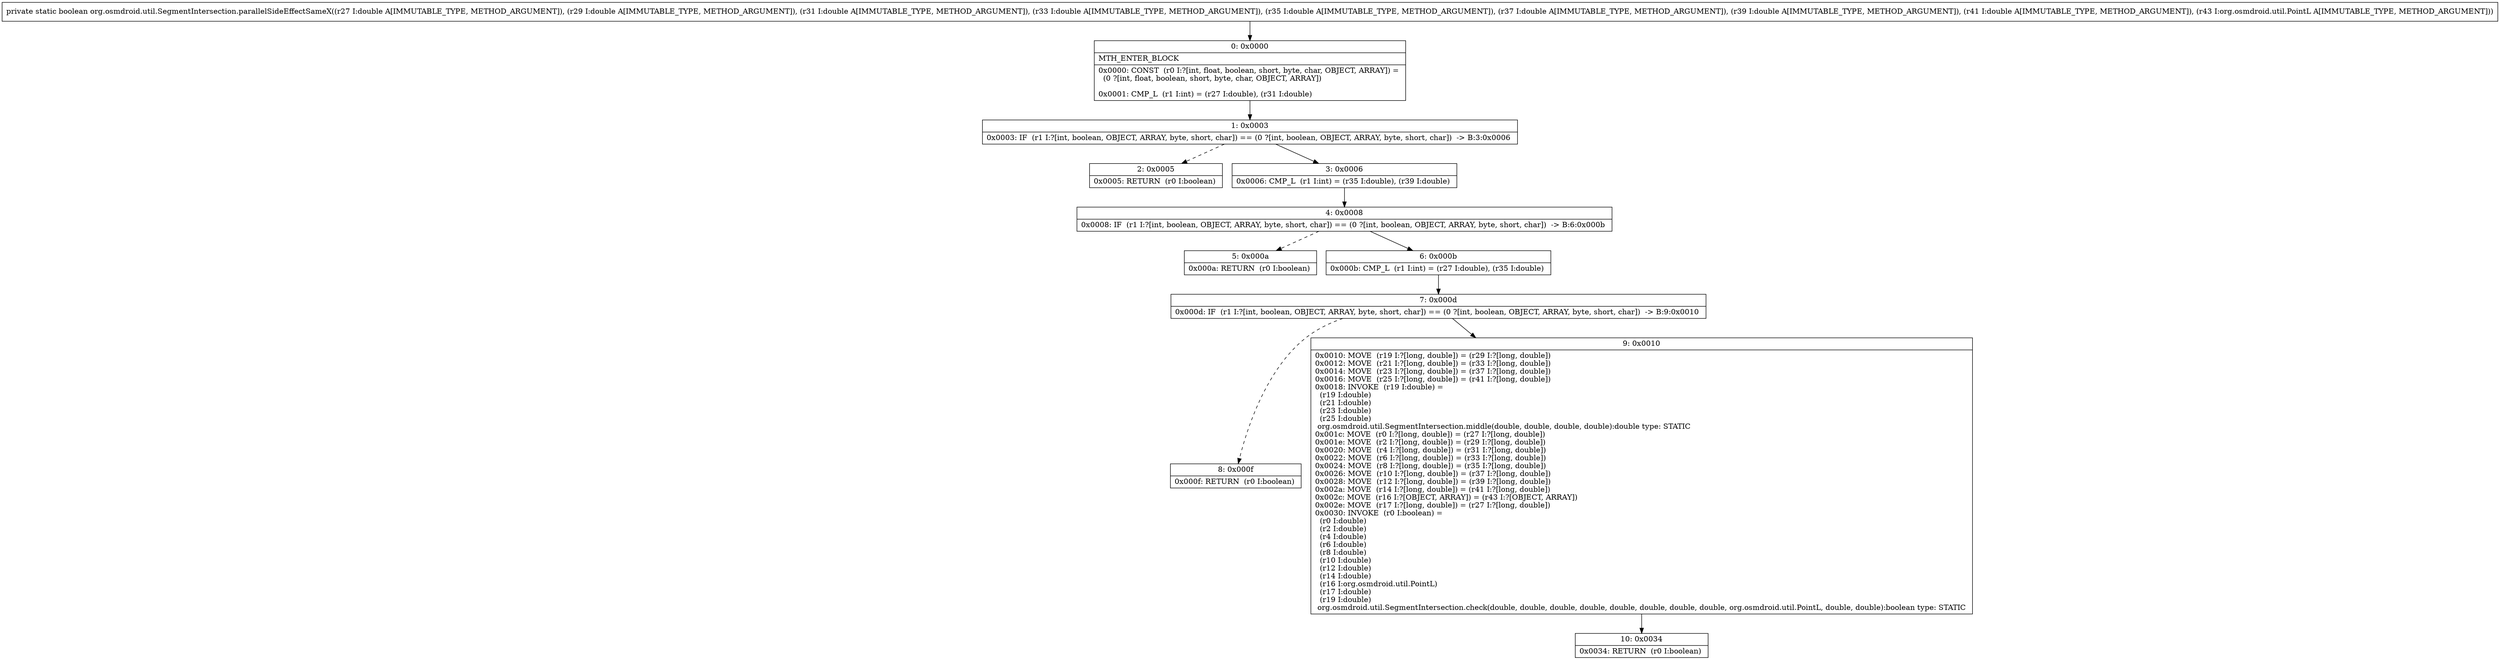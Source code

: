 digraph "CFG fororg.osmdroid.util.SegmentIntersection.parallelSideEffectSameX(DDDDDDDDLorg\/osmdroid\/util\/PointL;)Z" {
Node_0 [shape=record,label="{0\:\ 0x0000|MTH_ENTER_BLOCK\l|0x0000: CONST  (r0 I:?[int, float, boolean, short, byte, char, OBJECT, ARRAY]) = \l  (0 ?[int, float, boolean, short, byte, char, OBJECT, ARRAY])\l \l0x0001: CMP_L  (r1 I:int) = (r27 I:double), (r31 I:double) \l}"];
Node_1 [shape=record,label="{1\:\ 0x0003|0x0003: IF  (r1 I:?[int, boolean, OBJECT, ARRAY, byte, short, char]) == (0 ?[int, boolean, OBJECT, ARRAY, byte, short, char])  \-\> B:3:0x0006 \l}"];
Node_2 [shape=record,label="{2\:\ 0x0005|0x0005: RETURN  (r0 I:boolean) \l}"];
Node_3 [shape=record,label="{3\:\ 0x0006|0x0006: CMP_L  (r1 I:int) = (r35 I:double), (r39 I:double) \l}"];
Node_4 [shape=record,label="{4\:\ 0x0008|0x0008: IF  (r1 I:?[int, boolean, OBJECT, ARRAY, byte, short, char]) == (0 ?[int, boolean, OBJECT, ARRAY, byte, short, char])  \-\> B:6:0x000b \l}"];
Node_5 [shape=record,label="{5\:\ 0x000a|0x000a: RETURN  (r0 I:boolean) \l}"];
Node_6 [shape=record,label="{6\:\ 0x000b|0x000b: CMP_L  (r1 I:int) = (r27 I:double), (r35 I:double) \l}"];
Node_7 [shape=record,label="{7\:\ 0x000d|0x000d: IF  (r1 I:?[int, boolean, OBJECT, ARRAY, byte, short, char]) == (0 ?[int, boolean, OBJECT, ARRAY, byte, short, char])  \-\> B:9:0x0010 \l}"];
Node_8 [shape=record,label="{8\:\ 0x000f|0x000f: RETURN  (r0 I:boolean) \l}"];
Node_9 [shape=record,label="{9\:\ 0x0010|0x0010: MOVE  (r19 I:?[long, double]) = (r29 I:?[long, double]) \l0x0012: MOVE  (r21 I:?[long, double]) = (r33 I:?[long, double]) \l0x0014: MOVE  (r23 I:?[long, double]) = (r37 I:?[long, double]) \l0x0016: MOVE  (r25 I:?[long, double]) = (r41 I:?[long, double]) \l0x0018: INVOKE  (r19 I:double) = \l  (r19 I:double)\l  (r21 I:double)\l  (r23 I:double)\l  (r25 I:double)\l org.osmdroid.util.SegmentIntersection.middle(double, double, double, double):double type: STATIC \l0x001c: MOVE  (r0 I:?[long, double]) = (r27 I:?[long, double]) \l0x001e: MOVE  (r2 I:?[long, double]) = (r29 I:?[long, double]) \l0x0020: MOVE  (r4 I:?[long, double]) = (r31 I:?[long, double]) \l0x0022: MOVE  (r6 I:?[long, double]) = (r33 I:?[long, double]) \l0x0024: MOVE  (r8 I:?[long, double]) = (r35 I:?[long, double]) \l0x0026: MOVE  (r10 I:?[long, double]) = (r37 I:?[long, double]) \l0x0028: MOVE  (r12 I:?[long, double]) = (r39 I:?[long, double]) \l0x002a: MOVE  (r14 I:?[long, double]) = (r41 I:?[long, double]) \l0x002c: MOVE  (r16 I:?[OBJECT, ARRAY]) = (r43 I:?[OBJECT, ARRAY]) \l0x002e: MOVE  (r17 I:?[long, double]) = (r27 I:?[long, double]) \l0x0030: INVOKE  (r0 I:boolean) = \l  (r0 I:double)\l  (r2 I:double)\l  (r4 I:double)\l  (r6 I:double)\l  (r8 I:double)\l  (r10 I:double)\l  (r12 I:double)\l  (r14 I:double)\l  (r16 I:org.osmdroid.util.PointL)\l  (r17 I:double)\l  (r19 I:double)\l org.osmdroid.util.SegmentIntersection.check(double, double, double, double, double, double, double, double, org.osmdroid.util.PointL, double, double):boolean type: STATIC \l}"];
Node_10 [shape=record,label="{10\:\ 0x0034|0x0034: RETURN  (r0 I:boolean) \l}"];
MethodNode[shape=record,label="{private static boolean org.osmdroid.util.SegmentIntersection.parallelSideEffectSameX((r27 I:double A[IMMUTABLE_TYPE, METHOD_ARGUMENT]), (r29 I:double A[IMMUTABLE_TYPE, METHOD_ARGUMENT]), (r31 I:double A[IMMUTABLE_TYPE, METHOD_ARGUMENT]), (r33 I:double A[IMMUTABLE_TYPE, METHOD_ARGUMENT]), (r35 I:double A[IMMUTABLE_TYPE, METHOD_ARGUMENT]), (r37 I:double A[IMMUTABLE_TYPE, METHOD_ARGUMENT]), (r39 I:double A[IMMUTABLE_TYPE, METHOD_ARGUMENT]), (r41 I:double A[IMMUTABLE_TYPE, METHOD_ARGUMENT]), (r43 I:org.osmdroid.util.PointL A[IMMUTABLE_TYPE, METHOD_ARGUMENT])) }"];
MethodNode -> Node_0;
Node_0 -> Node_1;
Node_1 -> Node_2[style=dashed];
Node_1 -> Node_3;
Node_3 -> Node_4;
Node_4 -> Node_5[style=dashed];
Node_4 -> Node_6;
Node_6 -> Node_7;
Node_7 -> Node_8[style=dashed];
Node_7 -> Node_9;
Node_9 -> Node_10;
}

